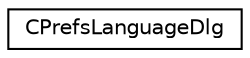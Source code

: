 digraph G
{
  edge [fontname="Helvetica",fontsize="10",labelfontname="Helvetica",labelfontsize="10"];
  node [fontname="Helvetica",fontsize="10",shape=record];
  rankdir="LR";
  Node1 [label="CPrefsLanguageDlg",height=0.2,width=0.4,color="black", fillcolor="white", style="filled",URL="$class_c_prefs_language_dlg.html"];
}
